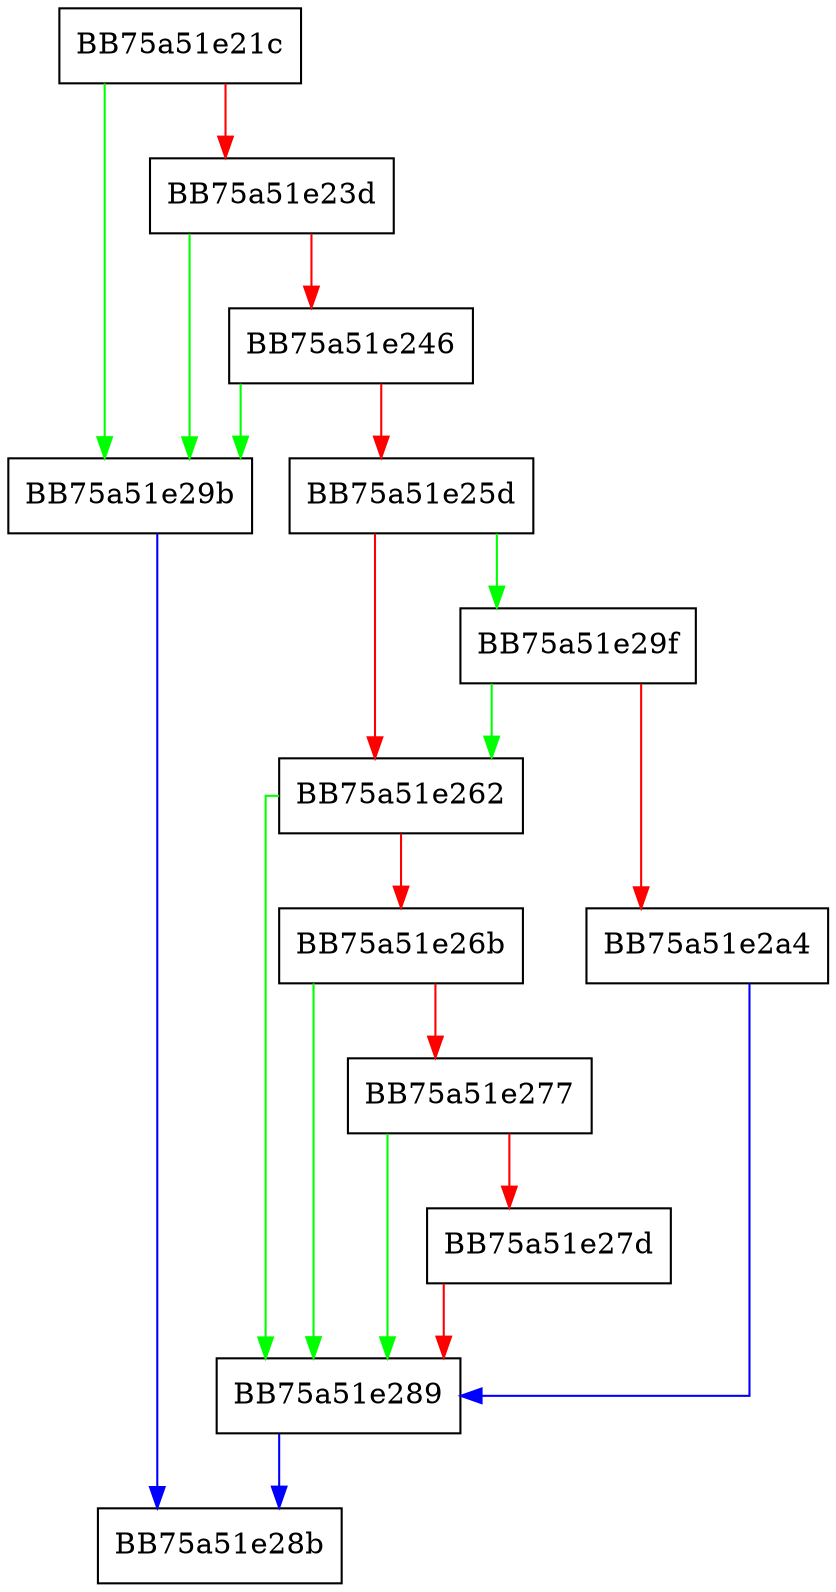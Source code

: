 digraph GetNextFile {
  node [shape="box"];
  graph [splines=ortho];
  BB75a51e21c -> BB75a51e29b [color="green"];
  BB75a51e21c -> BB75a51e23d [color="red"];
  BB75a51e23d -> BB75a51e29b [color="green"];
  BB75a51e23d -> BB75a51e246 [color="red"];
  BB75a51e246 -> BB75a51e29b [color="green"];
  BB75a51e246 -> BB75a51e25d [color="red"];
  BB75a51e25d -> BB75a51e29f [color="green"];
  BB75a51e25d -> BB75a51e262 [color="red"];
  BB75a51e262 -> BB75a51e289 [color="green"];
  BB75a51e262 -> BB75a51e26b [color="red"];
  BB75a51e26b -> BB75a51e289 [color="green"];
  BB75a51e26b -> BB75a51e277 [color="red"];
  BB75a51e277 -> BB75a51e289 [color="green"];
  BB75a51e277 -> BB75a51e27d [color="red"];
  BB75a51e27d -> BB75a51e289 [color="red"];
  BB75a51e289 -> BB75a51e28b [color="blue"];
  BB75a51e29b -> BB75a51e28b [color="blue"];
  BB75a51e29f -> BB75a51e262 [color="green"];
  BB75a51e29f -> BB75a51e2a4 [color="red"];
  BB75a51e2a4 -> BB75a51e289 [color="blue"];
}